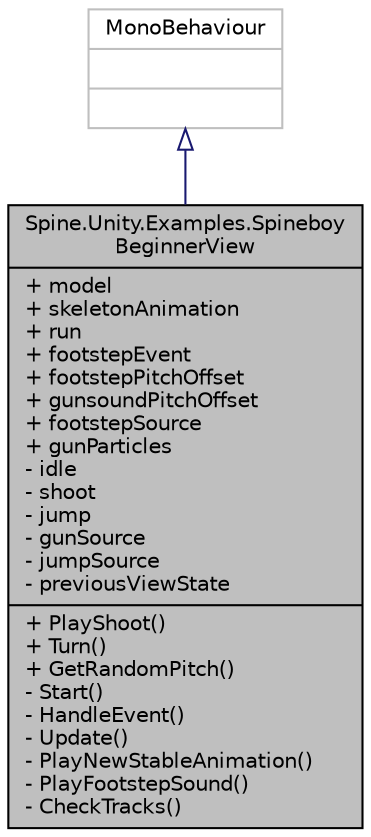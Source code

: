 digraph "Spine.Unity.Examples.SpineboyBeginnerView"
{
 // LATEX_PDF_SIZE
  edge [fontname="Helvetica",fontsize="10",labelfontname="Helvetica",labelfontsize="10"];
  node [fontname="Helvetica",fontsize="10",shape=record];
  Node1 [label="{Spine.Unity.Examples.Spineboy\lBeginnerView\n|+ model\l+ skeletonAnimation\l+ run\l+ footstepEvent\l+ footstepPitchOffset\l+ gunsoundPitchOffset\l+ footstepSource\l+ gunParticles\l- idle\l- shoot\l- jump\l- gunSource\l- jumpSource\l- previousViewState\l|+ PlayShoot()\l+ Turn()\l+ GetRandomPitch()\l- Start()\l- HandleEvent()\l- Update()\l- PlayNewStableAnimation()\l- PlayFootstepSound()\l- CheckTracks()\l}",height=0.2,width=0.4,color="black", fillcolor="grey75", style="filled", fontcolor="black",tooltip=" "];
  Node2 -> Node1 [dir="back",color="midnightblue",fontsize="10",style="solid",arrowtail="onormal",fontname="Helvetica"];
  Node2 [label="{MonoBehaviour\n||}",height=0.2,width=0.4,color="grey75", fillcolor="white", style="filled",tooltip=" "];
}
